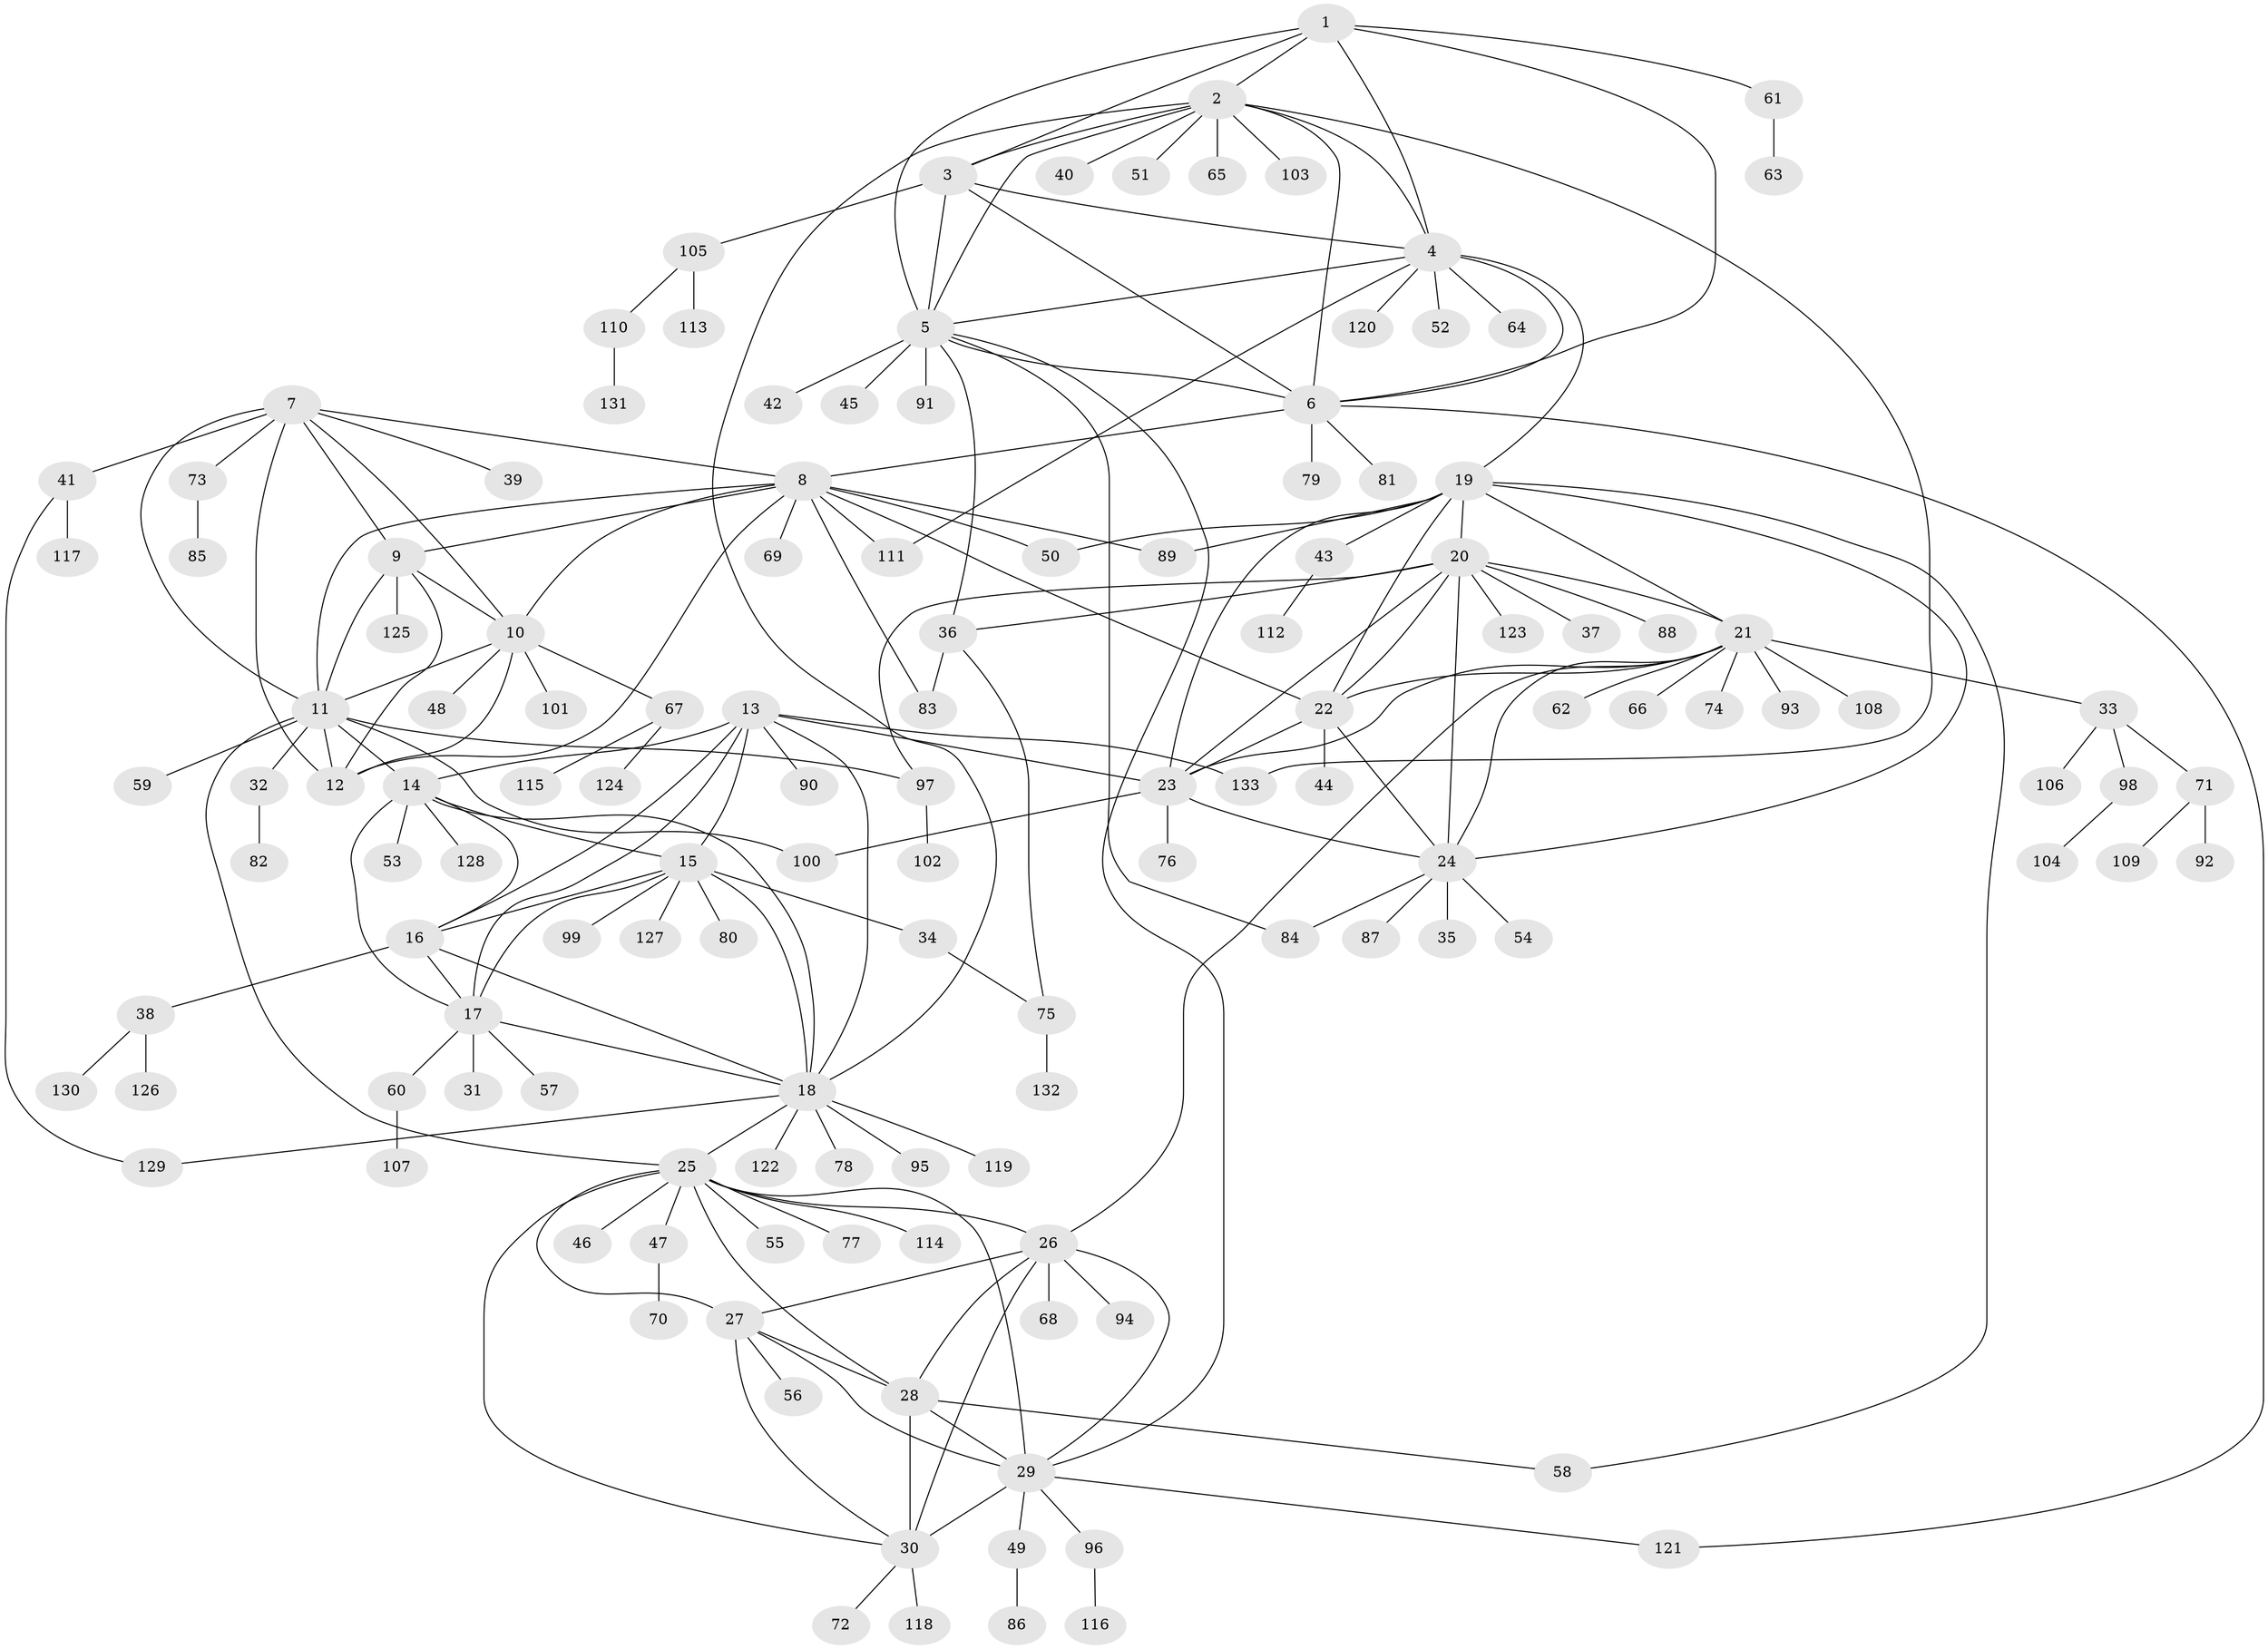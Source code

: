 // coarse degree distribution, {4: 0.04, 10: 0.05, 14: 0.01, 6: 0.03, 8: 0.04, 7: 0.02, 5: 0.03, 9: 0.02, 15: 0.01, 1: 0.59, 2: 0.15, 3: 0.01}
// Generated by graph-tools (version 1.1) at 2025/24/03/03/25 07:24:14]
// undirected, 133 vertices, 201 edges
graph export_dot {
graph [start="1"]
  node [color=gray90,style=filled];
  1;
  2;
  3;
  4;
  5;
  6;
  7;
  8;
  9;
  10;
  11;
  12;
  13;
  14;
  15;
  16;
  17;
  18;
  19;
  20;
  21;
  22;
  23;
  24;
  25;
  26;
  27;
  28;
  29;
  30;
  31;
  32;
  33;
  34;
  35;
  36;
  37;
  38;
  39;
  40;
  41;
  42;
  43;
  44;
  45;
  46;
  47;
  48;
  49;
  50;
  51;
  52;
  53;
  54;
  55;
  56;
  57;
  58;
  59;
  60;
  61;
  62;
  63;
  64;
  65;
  66;
  67;
  68;
  69;
  70;
  71;
  72;
  73;
  74;
  75;
  76;
  77;
  78;
  79;
  80;
  81;
  82;
  83;
  84;
  85;
  86;
  87;
  88;
  89;
  90;
  91;
  92;
  93;
  94;
  95;
  96;
  97;
  98;
  99;
  100;
  101;
  102;
  103;
  104;
  105;
  106;
  107;
  108;
  109;
  110;
  111;
  112;
  113;
  114;
  115;
  116;
  117;
  118;
  119;
  120;
  121;
  122;
  123;
  124;
  125;
  126;
  127;
  128;
  129;
  130;
  131;
  132;
  133;
  1 -- 2;
  1 -- 3;
  1 -- 4;
  1 -- 5;
  1 -- 6;
  1 -- 61;
  2 -- 3;
  2 -- 4;
  2 -- 5;
  2 -- 6;
  2 -- 18;
  2 -- 40;
  2 -- 51;
  2 -- 65;
  2 -- 103;
  2 -- 133;
  3 -- 4;
  3 -- 5;
  3 -- 6;
  3 -- 105;
  4 -- 5;
  4 -- 6;
  4 -- 19;
  4 -- 52;
  4 -- 64;
  4 -- 111;
  4 -- 120;
  5 -- 6;
  5 -- 29;
  5 -- 36;
  5 -- 42;
  5 -- 45;
  5 -- 84;
  5 -- 91;
  6 -- 8;
  6 -- 79;
  6 -- 81;
  6 -- 121;
  7 -- 8;
  7 -- 9;
  7 -- 10;
  7 -- 11;
  7 -- 12;
  7 -- 39;
  7 -- 41;
  7 -- 73;
  8 -- 9;
  8 -- 10;
  8 -- 11;
  8 -- 12;
  8 -- 22;
  8 -- 50;
  8 -- 69;
  8 -- 83;
  8 -- 89;
  8 -- 111;
  9 -- 10;
  9 -- 11;
  9 -- 12;
  9 -- 125;
  10 -- 11;
  10 -- 12;
  10 -- 48;
  10 -- 67;
  10 -- 101;
  11 -- 12;
  11 -- 14;
  11 -- 25;
  11 -- 32;
  11 -- 59;
  11 -- 97;
  11 -- 100;
  13 -- 14;
  13 -- 15;
  13 -- 16;
  13 -- 17;
  13 -- 18;
  13 -- 23;
  13 -- 90;
  13 -- 133;
  14 -- 15;
  14 -- 16;
  14 -- 17;
  14 -- 18;
  14 -- 53;
  14 -- 128;
  15 -- 16;
  15 -- 17;
  15 -- 18;
  15 -- 34;
  15 -- 80;
  15 -- 99;
  15 -- 127;
  16 -- 17;
  16 -- 18;
  16 -- 38;
  17 -- 18;
  17 -- 31;
  17 -- 57;
  17 -- 60;
  18 -- 25;
  18 -- 78;
  18 -- 95;
  18 -- 119;
  18 -- 122;
  18 -- 129;
  19 -- 20;
  19 -- 21;
  19 -- 22;
  19 -- 23;
  19 -- 24;
  19 -- 43;
  19 -- 50;
  19 -- 58;
  19 -- 89;
  20 -- 21;
  20 -- 22;
  20 -- 23;
  20 -- 24;
  20 -- 36;
  20 -- 37;
  20 -- 88;
  20 -- 97;
  20 -- 123;
  21 -- 22;
  21 -- 23;
  21 -- 24;
  21 -- 26;
  21 -- 33;
  21 -- 62;
  21 -- 66;
  21 -- 74;
  21 -- 93;
  21 -- 108;
  22 -- 23;
  22 -- 24;
  22 -- 44;
  23 -- 24;
  23 -- 76;
  23 -- 100;
  24 -- 35;
  24 -- 54;
  24 -- 84;
  24 -- 87;
  25 -- 26;
  25 -- 27;
  25 -- 28;
  25 -- 29;
  25 -- 30;
  25 -- 46;
  25 -- 47;
  25 -- 55;
  25 -- 77;
  25 -- 114;
  26 -- 27;
  26 -- 28;
  26 -- 29;
  26 -- 30;
  26 -- 68;
  26 -- 94;
  27 -- 28;
  27 -- 29;
  27 -- 30;
  27 -- 56;
  28 -- 29;
  28 -- 30;
  28 -- 58;
  29 -- 30;
  29 -- 49;
  29 -- 96;
  29 -- 121;
  30 -- 72;
  30 -- 118;
  32 -- 82;
  33 -- 71;
  33 -- 98;
  33 -- 106;
  34 -- 75;
  36 -- 75;
  36 -- 83;
  38 -- 126;
  38 -- 130;
  41 -- 117;
  41 -- 129;
  43 -- 112;
  47 -- 70;
  49 -- 86;
  60 -- 107;
  61 -- 63;
  67 -- 115;
  67 -- 124;
  71 -- 92;
  71 -- 109;
  73 -- 85;
  75 -- 132;
  96 -- 116;
  97 -- 102;
  98 -- 104;
  105 -- 110;
  105 -- 113;
  110 -- 131;
}
